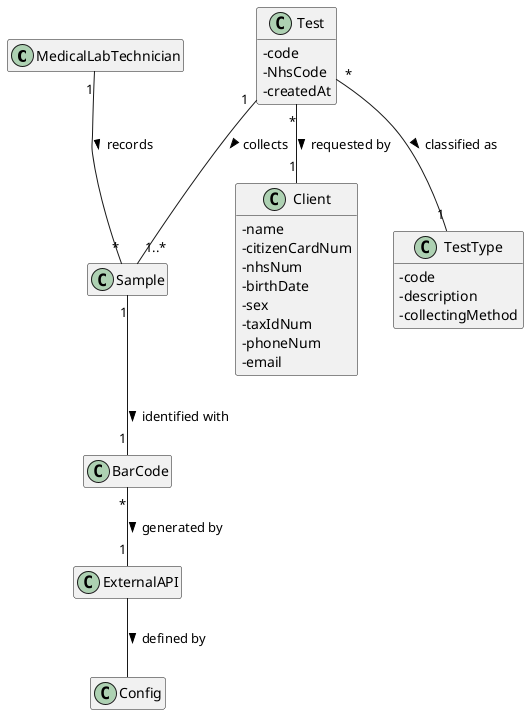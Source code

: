 @startuml

skinparam classAttributeIconSize 0
hide empty methods
hide empty attributes

class MedicalLabTechnician{}

class Sample{}

class Test{
- code
- NhsCode
- createdAt
}

class BarCode {}

class ExternalAPI{}

/'class LabOrder{}'/

class Client{
- name
- citizenCardNum
- nhsNum
- birthDate
- sex
- taxIdNum
- phoneNum
- email
}

class TestType{
- code
- description
- collectingMethod
}

/'class Parameter {
  -code
  -shortName
  -description
}'/

class Config {}




MedicalLabTechnician "1" -- "*" Sample : records >
Sample "1" -- "1" BarCode : identified with >
BarCode "*" -- "1" ExternalAPI : generated by >
Test "1" -- "1..*" Sample : collects >
/'Test "1" --- "1" LabOrder : originates <'/
/'LabOrder "1..*" --- "1" Client : provided by >'/
Test "*" -- "1" TestType : classified as >

/'LabOrder -- TestType : contains >'/
/'LabOrder -- "1..*" Parameter : contains >'/

ExternalAPI -- Config : defined by >

Test "*" -- "1" Client : requested by >

/'FALTA ADICIONAR ASSOCIAÇÕES: CLIENT <-> TEST , CLIENT <-> SAMPLE'/
/'PORQUÊ QUE O TEST TEM 2 codes?'/


@enduml